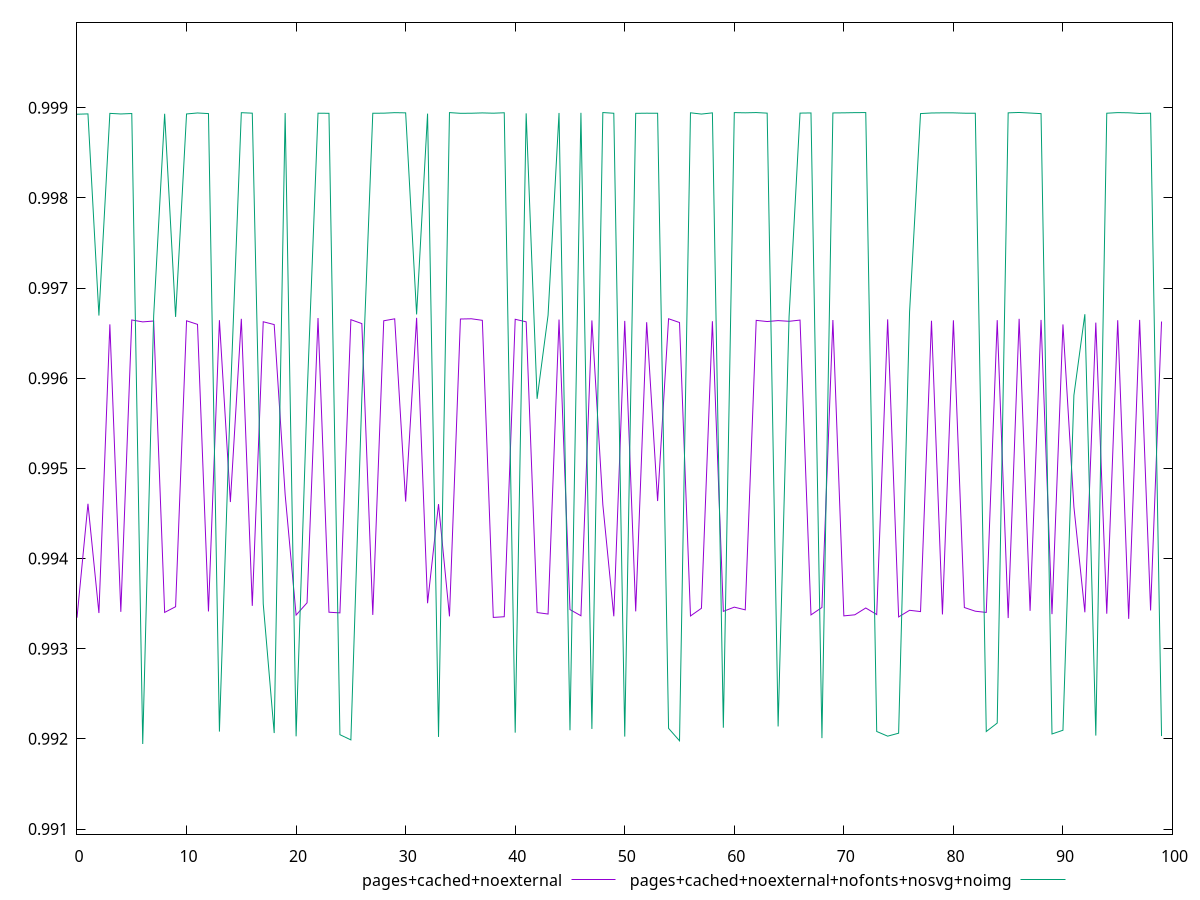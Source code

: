 $_pagesCachedNoexternal <<EOF
0.9933436033059246
0.9946075219089702
0.9933954418068642
0.9965971013603647
0.9934086625455936
0.9966459487526085
0.9966245864368577
0.9966342740325047
0.9934023555654043
0.9934655254787883
0.9966367965716911
0.9965970684701086
0.9934128164865628
0.9966434485854521
0.9946266396140586
0.9966588749513081
0.9934752067819315
0.9966260967629417
0.9965948445517981
0.9947096654442233
0.9933729915311511
0.9935089528823743
0.9966675902664854
0.9934044345994555
0.9933972880862354
0.9966491696210693
0.9966057128205029
0.9933746117772567
0.9966368726613644
0.9966585568917743
0.9946319579348762
0.9966695571280035
0.9935043304701989
0.9946033323337382
0.993358533894646
0.9966565095314839
0.9966590675072364
0.9966419982136245
0.993346718993456
0.993354501970062
0.9966534930962256
0.996625279548081
0.9934009064833298
0.9933844359048754
0.9966501386933395
0.9934336016418999
0.9933654420275266
0.9966405148012871
0.9945970979181042
0.9933590963524013
0.9966356398541625
0.9934137599482227
0.9966205237669645
0.9946377363929533
0.9966593217119397
0.9966176103232368
0.993362974279247
0.9934480215259252
0.99663219625213
0.9934141872444952
0.993460837642243
0.9934308594543585
0.9966414900412157
0.9966284212226499
0.9966389081377058
0.996631057972123
0.9966446207079002
0.9933748192546494
0.9934573630984975
0.9966455213029202
0.9933639766586118
0.9933758239105146
0.993451389212415
0.993378966963397
0.996652858374609
0.9933522791669138
0.9934259504693917
0.9934115255578713
0.996637403080223
0.9933794532002436
0.9966420546737655
0.9934566069446082
0.9934157511940007
0.9934021117197029
0.9966434681232716
0.9933395570548238
0.996658279923996
0.9934196436724319
0.9966470226260853
0.9933832522214572
0.996596191311182
0.9945732074104974
0.9934038862790406
0.996616721740887
0.9933880477789521
0.9966433161602675
0.9933308234388318
0.9966469119961587
0.9934239815880244
0.9966283863752687
EOF
$_pagesCachedNoexternalNofontsNosvgNoimg <<EOF
0.9989277622492124
0.9989315135405366
0.996694932367796
0.9989372875439264
0.9989307206934449
0.9989355579901575
0.9919432852705903
0.9966942067788416
0.9989331292242514
0.9966796113550024
0.998930769163229
0.9989417183700516
0.9989348286537088
0.9920808395118571
0.995780328169219
0.9989448219122553
0.9989394636686058
0.9934972147561048
0.9920644826355085
0.9989416075312674
0.9920282904392852
0.995790100956466
0.9989392416213725
0.99893796048647
0.9920462243019545
0.9919884149383917
0.995780961705818
0.9989385266082723
0.9989394719258757
0.9989451157104176
0.9989430184600099
0.9967071436456489
0.9989346371684157
0.9920216266165933
0.9989457853182012
0.9989378865476206
0.9989387464749835
0.9989424001540138
0.9989390897463042
0.9989439931835016
0.9920686088252281
0.9989372622735286
0.9957712121427771
0.9966991901761189
0.9989418722472103
0.9920951252454979
0.9989436639309865
0.9921100562812266
0.9989463856790552
0.9989385031966143
0.9920248711028575
0.9989377110993347
0.9989391828921983
0.9989385550689722
0.9921166469307976
0.9919786197176292
0.9989435907531086
0.9989296114309982
0.9989429150468669
0.9921232118516783
0.9989456204585812
0.9989434398115007
0.9989461273048243
0.9989399237071468
0.992137172983099
0.9966831669575484
0.9989402515577706
0.9989420741850346
0.9920079453250376
0.9989418905647809
0.9989431685325889
0.9989453815826876
0.9989461839139213
0.9920818942173539
0.9920299083436104
0.9920627714625679
0.9967357046247594
0.998934826352359
0.998941483857692
0.998943163499931
0.9989429759059801
0.9989391122303679
0.9989389043536157
0.9920812774014021
0.9921752607672383
0.998943095328487
0.998947354379347
0.998940916191785
0.9989344171119812
0.9920541837060713
0.9920954777166746
0.9958098735895468
0.9967094775318592
0.9920364961177488
0.9989388887501316
0.9989457894280231
0.9989435262618924
0.9989364556770226
0.9989395641287198
0.9920308080852454
EOF
set key outside below
set terminal pngcairo
set output "report_00005_2020-11-02T22-26-11.212Z/interactive/interactive_pages+cached+noexternal_pages+cached+noexternal+nofonts+nosvg+noimg.png"
set yrange [0.9909432852705903:0.999947354379347]
plot $_pagesCachedNoexternal title "pages+cached+noexternal" with line ,$_pagesCachedNoexternalNofontsNosvgNoimg title "pages+cached+noexternal+nofonts+nosvg+noimg" with line ,